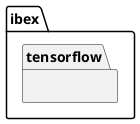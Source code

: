 @startuml

skinparam monochrome true
skinparam shadowing false


package ibex {

    package tensorflow {
    }

}

@enduml

